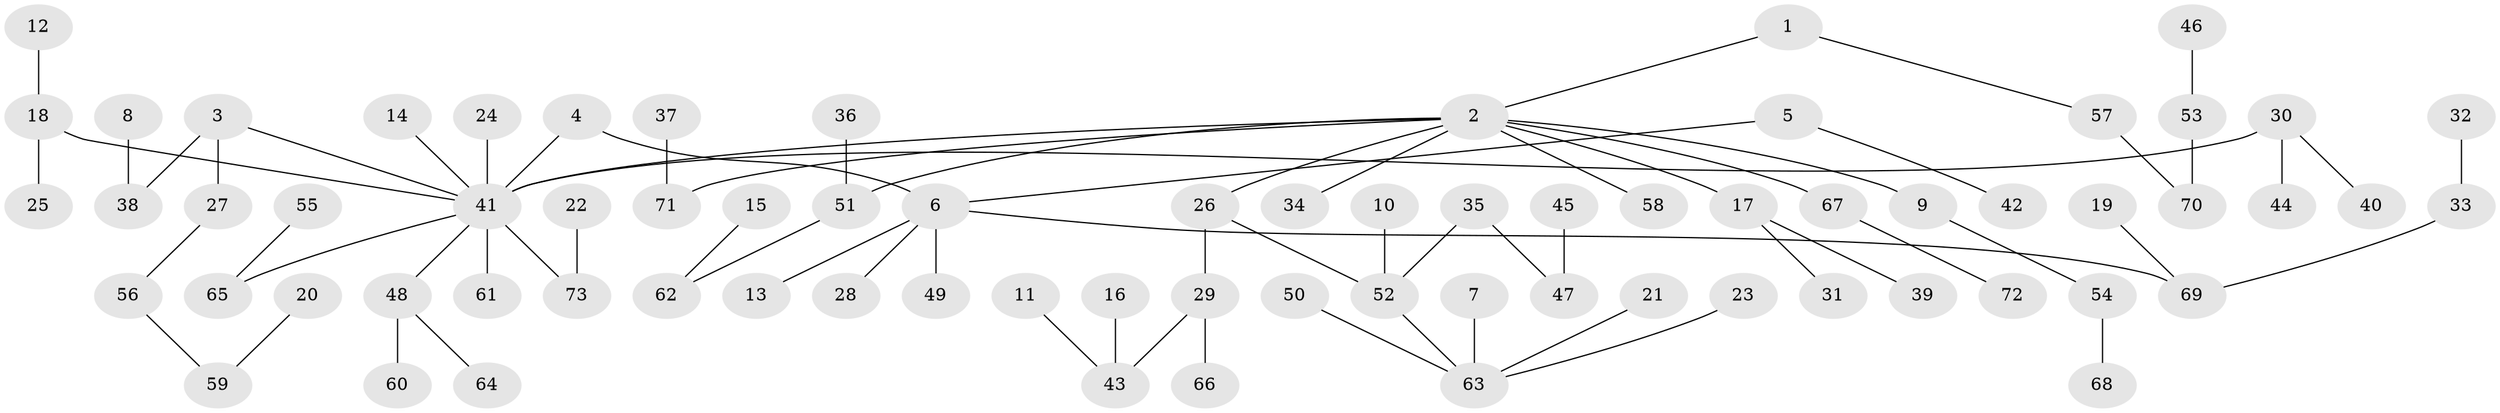 // original degree distribution, {6: 0.02054794520547945, 4: 0.04794520547945205, 3: 0.18493150684931506, 2: 0.23972602739726026, 10: 0.00684931506849315, 7: 0.00684931506849315, 1: 0.4863013698630137, 5: 0.00684931506849315}
// Generated by graph-tools (version 1.1) at 2025/50/03/09/25 03:50:23]
// undirected, 73 vertices, 72 edges
graph export_dot {
graph [start="1"]
  node [color=gray90,style=filled];
  1;
  2;
  3;
  4;
  5;
  6;
  7;
  8;
  9;
  10;
  11;
  12;
  13;
  14;
  15;
  16;
  17;
  18;
  19;
  20;
  21;
  22;
  23;
  24;
  25;
  26;
  27;
  28;
  29;
  30;
  31;
  32;
  33;
  34;
  35;
  36;
  37;
  38;
  39;
  40;
  41;
  42;
  43;
  44;
  45;
  46;
  47;
  48;
  49;
  50;
  51;
  52;
  53;
  54;
  55;
  56;
  57;
  58;
  59;
  60;
  61;
  62;
  63;
  64;
  65;
  66;
  67;
  68;
  69;
  70;
  71;
  72;
  73;
  1 -- 2 [weight=1.0];
  1 -- 57 [weight=1.0];
  2 -- 9 [weight=1.0];
  2 -- 17 [weight=1.0];
  2 -- 26 [weight=1.0];
  2 -- 34 [weight=1.0];
  2 -- 41 [weight=1.0];
  2 -- 51 [weight=1.0];
  2 -- 58 [weight=1.0];
  2 -- 67 [weight=1.0];
  2 -- 71 [weight=1.0];
  3 -- 27 [weight=1.0];
  3 -- 38 [weight=1.0];
  3 -- 41 [weight=1.0];
  4 -- 6 [weight=1.0];
  4 -- 41 [weight=1.0];
  5 -- 6 [weight=1.0];
  5 -- 42 [weight=1.0];
  6 -- 13 [weight=1.0];
  6 -- 28 [weight=1.0];
  6 -- 49 [weight=1.0];
  6 -- 69 [weight=1.0];
  7 -- 63 [weight=1.0];
  8 -- 38 [weight=1.0];
  9 -- 54 [weight=1.0];
  10 -- 52 [weight=1.0];
  11 -- 43 [weight=1.0];
  12 -- 18 [weight=1.0];
  14 -- 41 [weight=1.0];
  15 -- 62 [weight=1.0];
  16 -- 43 [weight=1.0];
  17 -- 31 [weight=1.0];
  17 -- 39 [weight=1.0];
  18 -- 25 [weight=1.0];
  18 -- 41 [weight=1.0];
  19 -- 69 [weight=1.0];
  20 -- 59 [weight=1.0];
  21 -- 63 [weight=1.0];
  22 -- 73 [weight=1.0];
  23 -- 63 [weight=1.0];
  24 -- 41 [weight=1.0];
  26 -- 29 [weight=1.0];
  26 -- 52 [weight=1.0];
  27 -- 56 [weight=1.0];
  29 -- 43 [weight=1.0];
  29 -- 66 [weight=1.0];
  30 -- 40 [weight=1.0];
  30 -- 41 [weight=1.0];
  30 -- 44 [weight=1.0];
  32 -- 33 [weight=1.0];
  33 -- 69 [weight=1.0];
  35 -- 47 [weight=1.0];
  35 -- 52 [weight=1.0];
  36 -- 51 [weight=1.0];
  37 -- 71 [weight=1.0];
  41 -- 48 [weight=1.0];
  41 -- 61 [weight=1.0];
  41 -- 65 [weight=1.0];
  41 -- 73 [weight=1.0];
  45 -- 47 [weight=1.0];
  46 -- 53 [weight=1.0];
  48 -- 60 [weight=1.0];
  48 -- 64 [weight=1.0];
  50 -- 63 [weight=1.0];
  51 -- 62 [weight=1.0];
  52 -- 63 [weight=1.0];
  53 -- 70 [weight=1.0];
  54 -- 68 [weight=1.0];
  55 -- 65 [weight=1.0];
  56 -- 59 [weight=1.0];
  57 -- 70 [weight=1.0];
  67 -- 72 [weight=1.0];
}
